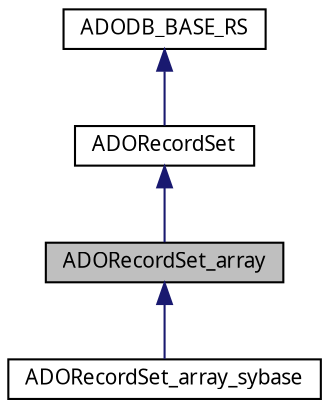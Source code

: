 digraph G
{
  bgcolor="transparent";
  edge [fontname="FreeSans.ttf",fontsize=10,labelfontname="FreeSans.ttf",labelfontsize=10];
  node [fontname="FreeSans.ttf",fontsize=10,shape=record];
  Node1 [label="ADORecordSet_array",height=0.2,width=0.4,color="black", fillcolor="grey75", style="filled" fontcolor="black"];
  Node2 -> Node1 [dir=back,color="midnightblue",fontsize=10,style="solid",fontname="FreeSans.ttf"];
  Node2 [label="ADORecordSet",height=0.2,width=0.4,color="black",URL="$class_a_d_o_record_set.html"];
  Node3 -> Node2 [dir=back,color="midnightblue",fontsize=10,style="solid",fontname="FreeSans.ttf"];
  Node3 [label="ADODB_BASE_RS",height=0.2,width=0.4,color="black",URL="$class_a_d_o_d_b___b_a_s_e___r_s.html"];
  Node1 -> Node4 [dir=back,color="midnightblue",fontsize=10,style="solid",fontname="FreeSans.ttf"];
  Node4 [label="ADORecordSet_array_sybase",height=0.2,width=0.4,color="black",URL="$class_a_d_o_record_set__array__sybase.html"];
}
